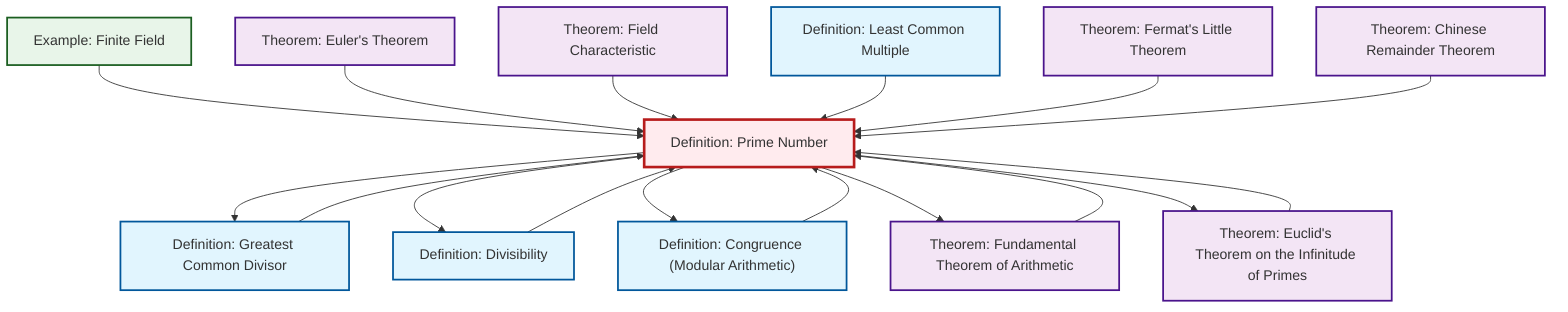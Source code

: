 graph TD
    classDef definition fill:#e1f5fe,stroke:#01579b,stroke-width:2px
    classDef theorem fill:#f3e5f5,stroke:#4a148c,stroke-width:2px
    classDef axiom fill:#fff3e0,stroke:#e65100,stroke-width:2px
    classDef example fill:#e8f5e9,stroke:#1b5e20,stroke-width:2px
    classDef current fill:#ffebee,stroke:#b71c1c,stroke-width:3px
    ex-finite-field["Example: Finite Field"]:::example
    thm-chinese-remainder["Theorem: Chinese Remainder Theorem"]:::theorem
    def-congruence["Definition: Congruence (Modular Arithmetic)"]:::definition
    def-gcd["Definition: Greatest Common Divisor"]:::definition
    thm-fundamental-arithmetic["Theorem: Fundamental Theorem of Arithmetic"]:::theorem
    thm-field-characteristic["Theorem: Field Characteristic"]:::theorem
    def-lcm["Definition: Least Common Multiple"]:::definition
    def-prime["Definition: Prime Number"]:::definition
    thm-euler["Theorem: Euler's Theorem"]:::theorem
    def-divisibility["Definition: Divisibility"]:::definition
    thm-euclid-infinitude-primes["Theorem: Euclid's Theorem on the Infinitude of Primes"]:::theorem
    thm-fermat-little["Theorem: Fermat's Little Theorem"]:::theorem
    def-divisibility --> def-prime
    def-prime --> def-gcd
    thm-fundamental-arithmetic --> def-prime
    def-prime --> def-divisibility
    def-prime --> def-congruence
    ex-finite-field --> def-prime
    thm-euler --> def-prime
    def-congruence --> def-prime
    thm-field-characteristic --> def-prime
    thm-euclid-infinitude-primes --> def-prime
    def-gcd --> def-prime
    def-lcm --> def-prime
    thm-fermat-little --> def-prime
    thm-chinese-remainder --> def-prime
    def-prime --> thm-fundamental-arithmetic
    def-prime --> thm-euclid-infinitude-primes
    class def-prime current